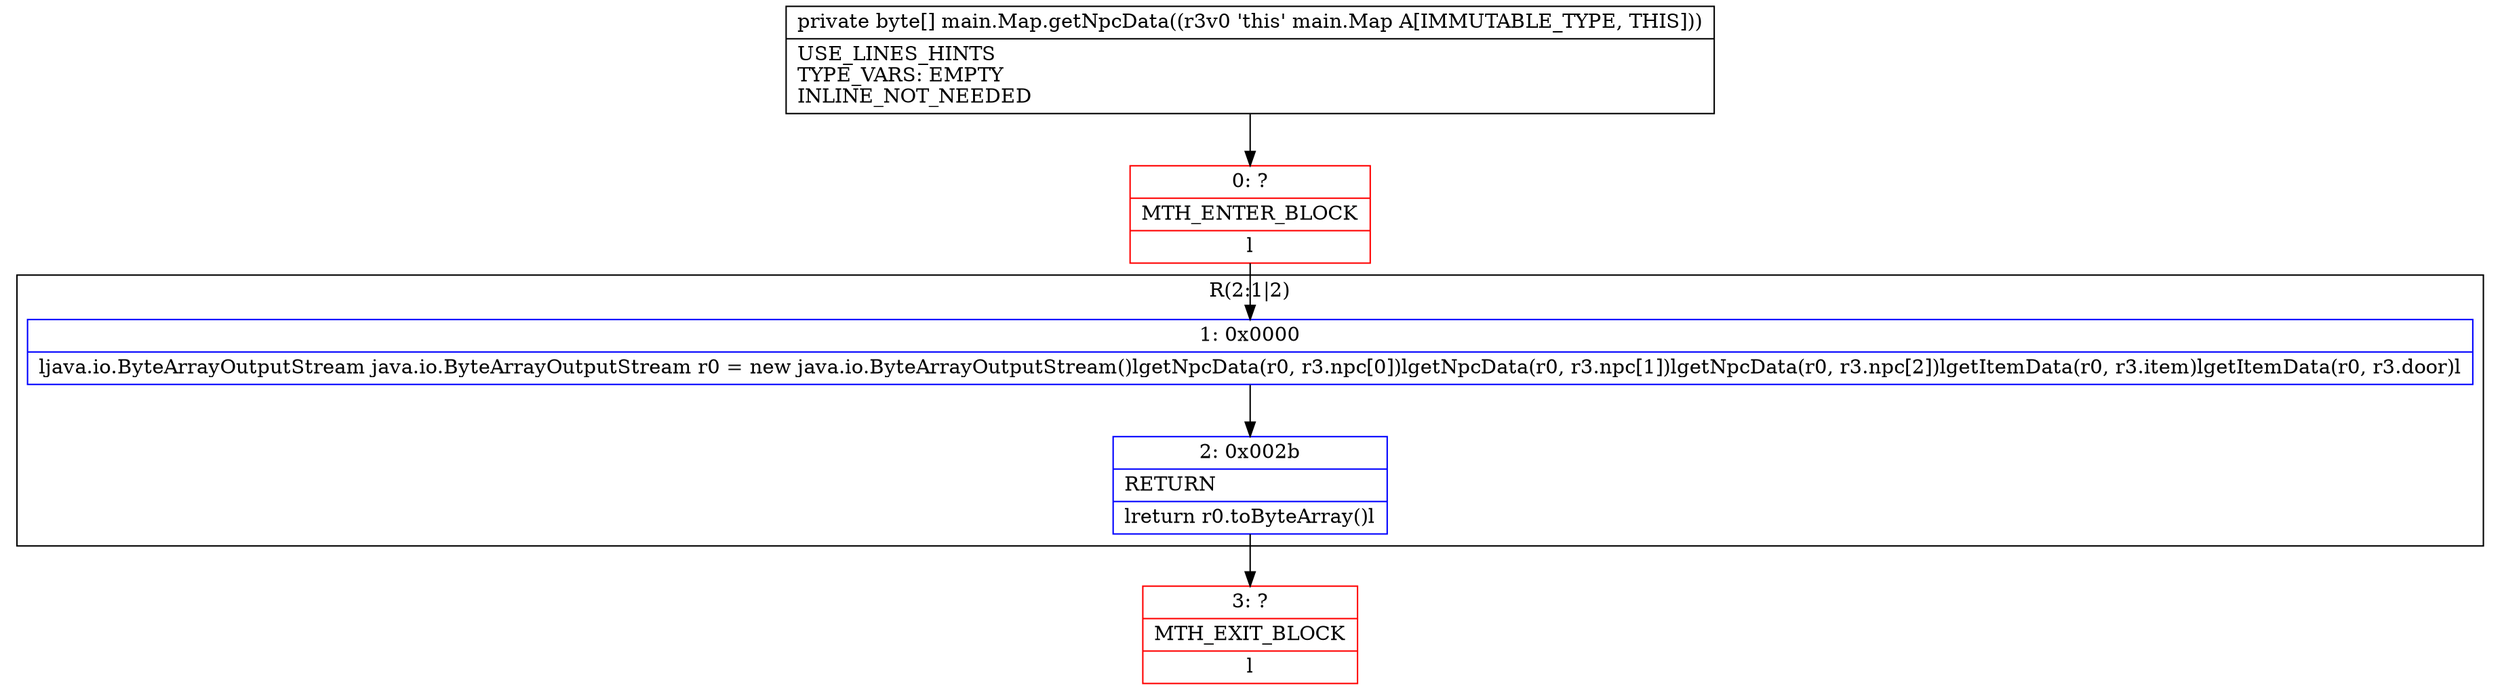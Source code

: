 digraph "CFG formain.Map.getNpcData()[B" {
subgraph cluster_Region_825218445 {
label = "R(2:1|2)";
node [shape=record,color=blue];
Node_1 [shape=record,label="{1\:\ 0x0000|ljava.io.ByteArrayOutputStream java.io.ByteArrayOutputStream r0 = new java.io.ByteArrayOutputStream()lgetNpcData(r0, r3.npc[0])lgetNpcData(r0, r3.npc[1])lgetNpcData(r0, r3.npc[2])lgetItemData(r0, r3.item)lgetItemData(r0, r3.door)l}"];
Node_2 [shape=record,label="{2\:\ 0x002b|RETURN\l|lreturn r0.toByteArray()l}"];
}
Node_0 [shape=record,color=red,label="{0\:\ ?|MTH_ENTER_BLOCK\l|l}"];
Node_3 [shape=record,color=red,label="{3\:\ ?|MTH_EXIT_BLOCK\l|l}"];
MethodNode[shape=record,label="{private byte[] main.Map.getNpcData((r3v0 'this' main.Map A[IMMUTABLE_TYPE, THIS]))  | USE_LINES_HINTS\lTYPE_VARS: EMPTY\lINLINE_NOT_NEEDED\l}"];
MethodNode -> Node_0;
Node_1 -> Node_2;
Node_2 -> Node_3;
Node_0 -> Node_1;
}


